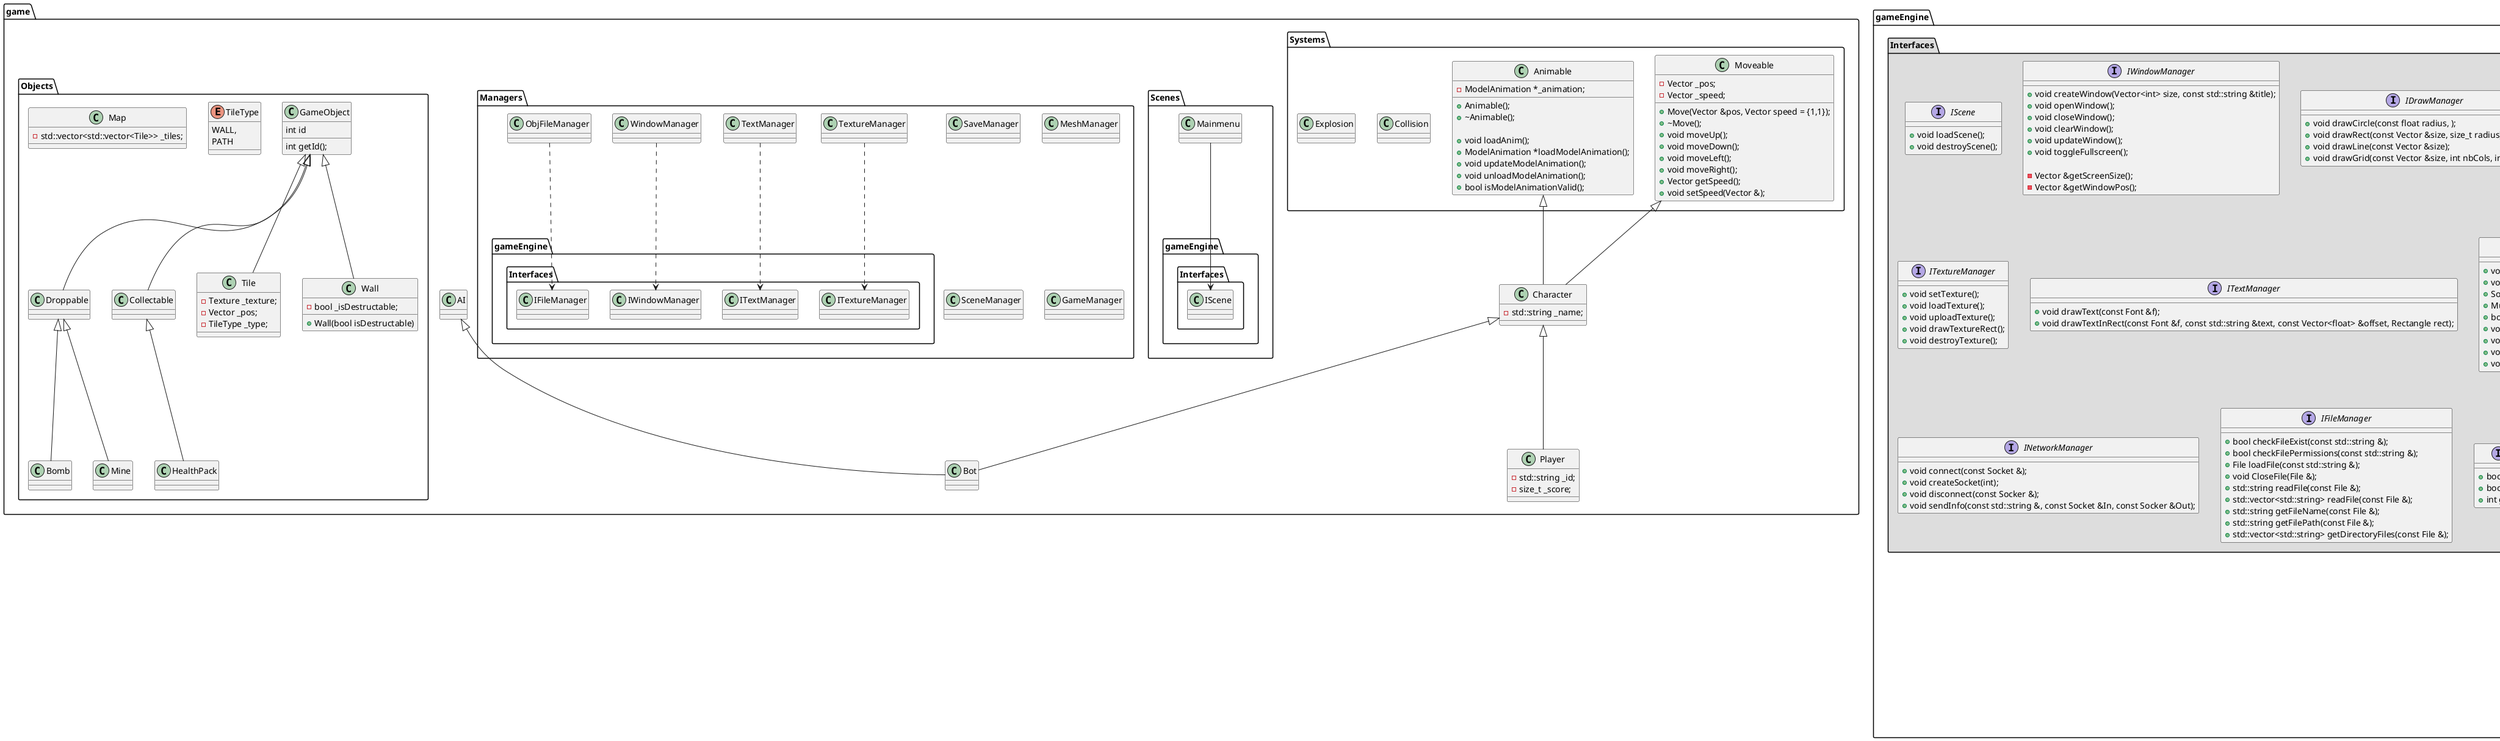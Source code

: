 @startuml Indie_Studio

'Gestion de souris, manettes, clavier, fps, fichier (sauvegarde), parsing JSON, textures
'texte, drawShapes, models(2d, 3D), audio

namespace global {
    class Vector<T> {
        +Vector(T x, T y)
        +~Vector() = default;
        +const Vector(const Vector &copy);
        +bool operator==();
        +bool operator!=();
        +Vector &operator+();
        +Vector &operator-();

        -T _x;
        -T _y;
    }
}

namespace game {
    class Character extends game.Systems.Moveable, game.Systems.Animable {
        -std::string _name;
    }

    class AI {
    }

    class Player extends game.Character {
        -std::string _id;
        -size_t _score;
    }

    class Bot extends game.Character, game.AI {

    }
}

namespace game.Scenes {
    Mainmenu --> gameEngine.Interfaces.IScene
}

namespace game.Systems {
    class Moveable {
        +Move(Vector &pos, Vector speed = {1,1});
        +~Move();
        +void moveUp();
        +void moveDown();
        +void moveLeft();
        +void moveRight();
        +Vector getSpeed();
        +void setSpeed(Vector &);

        -Vector _pos;
        -Vector _speed;
    }

    class Animable {
        +Animable();
        +~Animable();

        +void loadAnim();
        +ModelAnimation *loadModelAnimation();
        +void updateModelAnimation();
        +void unloadModelAnimation();
        +bool isModelAnimationValid();

        -ModelAnimation *_animation;
    }

    class Collision {

    }

    class Explosion {

    }
}

namespace game.Managers {
    TextureManager --> gameEngine.Interfaces.ITextureManager #line.dashed
    TextManager --> gameEngine.Interfaces.ITextManager #line.dashed
    WindowManager --> gameEngine.Interfaces.IWindowManager #line.dashed
    ObjFileManager --> gameEngine.Interfaces.IFileManager #line.dashed

    class SaveManager {}

    class MeshManager {}
    class TextureManager {}

    class TextManager {}

    class WindowManager {}

    class ObjFileManager {}

    class SceneManager {}

    class GameManager {}
}

namespace game.Objects {

    class GameObject {
        int getId();
        int id
    }

    class Droppable extends GameObject {}
    class Collectable extends GameObject {}
    class Bomb extends Droppable {}

    enum TileType {
        WALL,
        PATH
    }

    class Tile extends GameObject {
        -Texture _texture;
        -Vector _pos;
        -TileType _type;
    }

    class Map {
        -std::vector<std::vector<Tile>> _tiles;
    }

    class Wall extends GameObject {
        +Wall(bool isDestructable)

        -bool _isDestructable;
    }

    class Mine extends game.Objects.Droppable {}
    class HealthPack extends game.Objects.Collectable {}

}

namespace gameEngine.Encapsulation #fc7c60  {
    class Image {}
    class Camera {}

    'Demander une precision a Julien, et remplir les class par rapport a la raylib
    class Model {
        +Model(const std::string &);
        +~Model();
        +Model loadModel(const std::string &);

        -std::string _path;
    }
    class Button {}
    class Camera2d {}
    class Shader {}
    class Mesh {}
    class Music {}
    class Sound {}
    class Color {}

    class Font {
        +Font(const std::string &path);
        +~Font();
        -std::string _path;
    }

    class Rectangle {}
    class Socket {}

    class Animation {
        +Animation(Model, ModelAnimation, size_t = 0);
        +~Animation();
        +ModelAnimation *loadModelAnimation(const std::string &, int *animCount);
        +void updateModelAnimation(Model, ModelAnimation, int);
        +void unloadModelAnimation(ModelAnimation *, unsigned int);
        +bool isModelAnimationValid(Model, ModelAnimation);
        -Model _model;
        -size_t _frameCounter;
        -ModelAnimation *_animation;
    }
}

namespace gameEngine.Interfaces #DDDDDD {

    interface IScene
    {
        +void loadScene();
        +void destroyScene();
    }

    interface IWindowManager
    {
        +void createWindow(Vector<int> size, const std::string &title);
        +void openWindow();
        +void closeWindow();
        +void clearWindow();
        +void updateWindow();
        +void toggleFullscreen();

        -Vector &getScreenSize();
        -Vector &getWindowPos();
    }

    interface IDrawManager
    {
        +void drawCircle(const float radius, );
        +void drawRect(const Vector &size, size_t radius);
        +void drawLine(const Vector &size);
        +void drawGrid(const Vector &size, int nbCols, int nbRows);
    }

    interface ITextureManager
    {
        +void setTexture();
        +void loadTexture();
        +void uploadTexture();
        +void drawTextureRect();
        'Potentiellement ajouter + de drawTexture
        +void destroyTexture();
    }

    interface ITextManager
    {
        +void drawText(const Font &f);
        +void drawTextInRect(const Font &f, const std::string &text, const Vector<float> &offset, Rectangle rect);
    }

    interface IAudioManager
    {
        'Classe audio avec playlist
        +void PlaySound(const Sound &);
        +void PlayMusic(const Music &);
        +Sound LoadSound(const std::string &);
        +Music LoadMusic(const std::string &);
        +bool isMusicPlaying(const Music &);
        +void PauseMusic(const Music &);
        +void setMusicVolume(const Music &, float);
        +void DestroySound(Sound &);
        +void DestroyMusic(Sound &);
    }

    'Definir un port
    'A completer, poser des questions sur les attentes et ce qu'on
    'Voir rush2 SantaServer de Polo
    interface INetworkManager
    {
        +void connect(const Socket &);
        +void createSocket(int);
        +void disconnect(const Socker &);
        +void sendInfo(const std::string &, const Socket &In, const Socker &Out);

    }

    'Classe qui pourrait herite de IFileManager -> JsonManager, XMLManager, OBJFileManager, ConfigManager, SaveManager
    interface IFileManager
    {
        +bool checkFileExist(const std::string &);
        +bool checkFilePermissions(const std::string &);
        +File loadFile(const std::string &);
        +void CloseFile(File &);
        +std::string readFile(const File &);
        +std::vector<std::string> readFile(const File &);
        +std::string getFileName(const File &);
        +std::string getFilePath(const File &);
        +std::vector<std::string> getDirectoryFiles(const File &);
    }

    'Mapper std::map<Key, int Code> pareil pour manette
    'Classe qui pourrait herite: Keyboard, Gamepad, Mouse
    interface IInputManager
    {
        +bool isKeyPressed(int);
        +bool isKeyReleased(int);
        +int getKeyPressed();
    }
    'Voir pour les collisions si interface necessaires
}



@enduml

